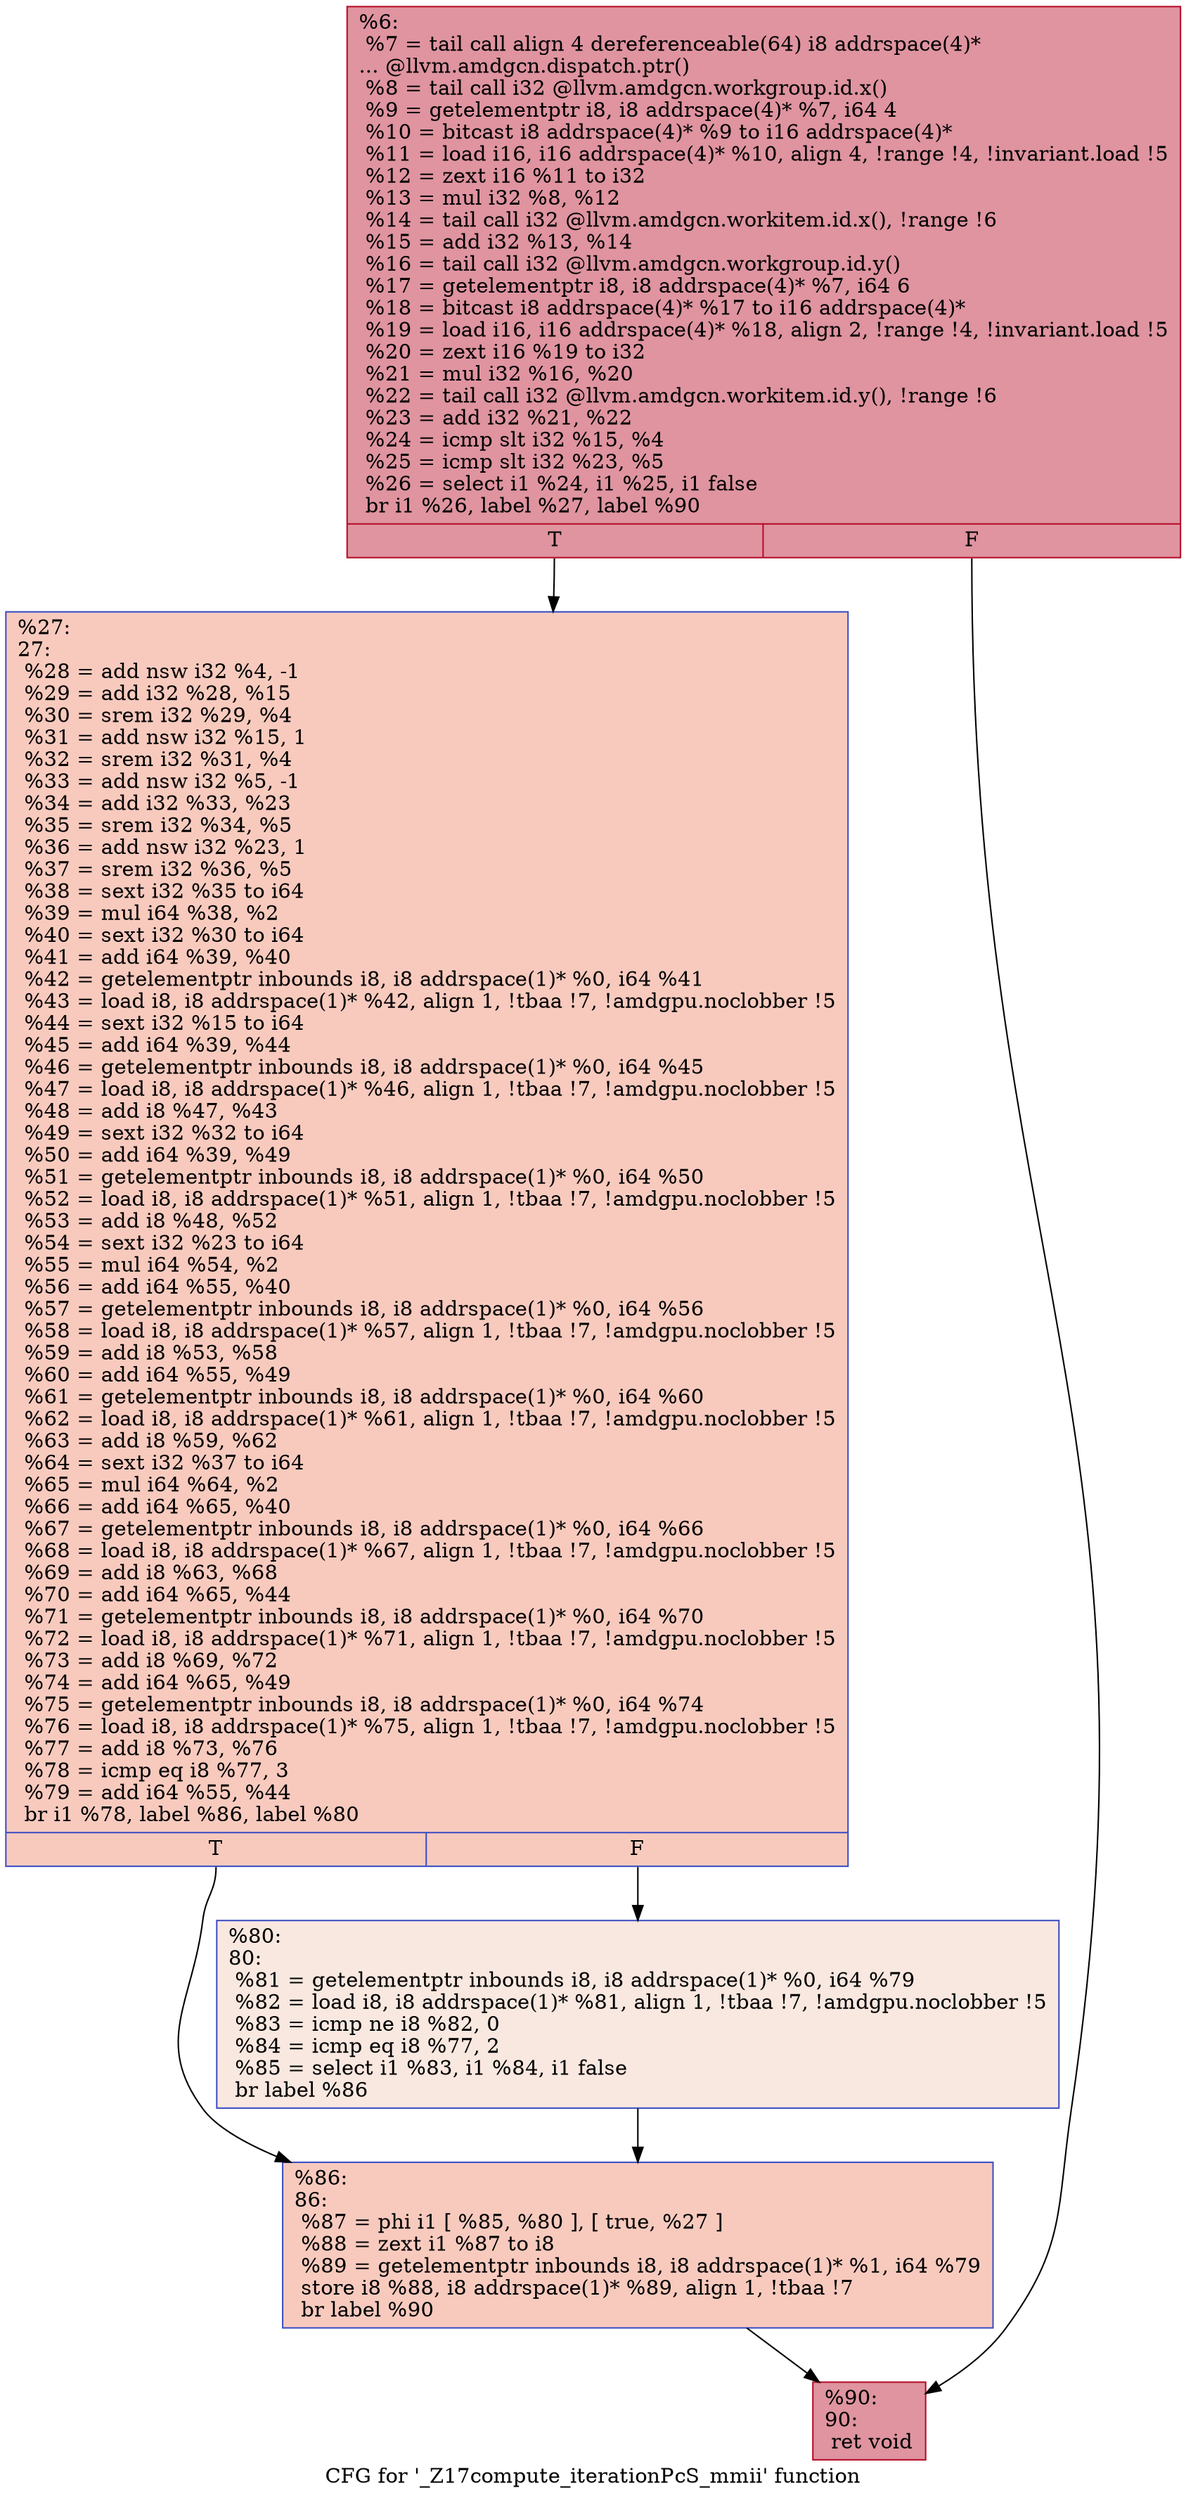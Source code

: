 digraph "CFG for '_Z17compute_iterationPcS_mmii' function" {
	label="CFG for '_Z17compute_iterationPcS_mmii' function";

	Node0x5787ce0 [shape=record,color="#b70d28ff", style=filled, fillcolor="#b70d2870",label="{%6:\l  %7 = tail call align 4 dereferenceable(64) i8 addrspace(4)*\l... @llvm.amdgcn.dispatch.ptr()\l  %8 = tail call i32 @llvm.amdgcn.workgroup.id.x()\l  %9 = getelementptr i8, i8 addrspace(4)* %7, i64 4\l  %10 = bitcast i8 addrspace(4)* %9 to i16 addrspace(4)*\l  %11 = load i16, i16 addrspace(4)* %10, align 4, !range !4, !invariant.load !5\l  %12 = zext i16 %11 to i32\l  %13 = mul i32 %8, %12\l  %14 = tail call i32 @llvm.amdgcn.workitem.id.x(), !range !6\l  %15 = add i32 %13, %14\l  %16 = tail call i32 @llvm.amdgcn.workgroup.id.y()\l  %17 = getelementptr i8, i8 addrspace(4)* %7, i64 6\l  %18 = bitcast i8 addrspace(4)* %17 to i16 addrspace(4)*\l  %19 = load i16, i16 addrspace(4)* %18, align 2, !range !4, !invariant.load !5\l  %20 = zext i16 %19 to i32\l  %21 = mul i32 %16, %20\l  %22 = tail call i32 @llvm.amdgcn.workitem.id.y(), !range !6\l  %23 = add i32 %21, %22\l  %24 = icmp slt i32 %15, %4\l  %25 = icmp slt i32 %23, %5\l  %26 = select i1 %24, i1 %25, i1 false\l  br i1 %26, label %27, label %90\l|{<s0>T|<s1>F}}"];
	Node0x5787ce0:s0 -> Node0x578b760;
	Node0x5787ce0:s1 -> Node0x578b7f0;
	Node0x578b760 [shape=record,color="#3d50c3ff", style=filled, fillcolor="#ef886b70",label="{%27:\l27:                                               \l  %28 = add nsw i32 %4, -1\l  %29 = add i32 %28, %15\l  %30 = srem i32 %29, %4\l  %31 = add nsw i32 %15, 1\l  %32 = srem i32 %31, %4\l  %33 = add nsw i32 %5, -1\l  %34 = add i32 %33, %23\l  %35 = srem i32 %34, %5\l  %36 = add nsw i32 %23, 1\l  %37 = srem i32 %36, %5\l  %38 = sext i32 %35 to i64\l  %39 = mul i64 %38, %2\l  %40 = sext i32 %30 to i64\l  %41 = add i64 %39, %40\l  %42 = getelementptr inbounds i8, i8 addrspace(1)* %0, i64 %41\l  %43 = load i8, i8 addrspace(1)* %42, align 1, !tbaa !7, !amdgpu.noclobber !5\l  %44 = sext i32 %15 to i64\l  %45 = add i64 %39, %44\l  %46 = getelementptr inbounds i8, i8 addrspace(1)* %0, i64 %45\l  %47 = load i8, i8 addrspace(1)* %46, align 1, !tbaa !7, !amdgpu.noclobber !5\l  %48 = add i8 %47, %43\l  %49 = sext i32 %32 to i64\l  %50 = add i64 %39, %49\l  %51 = getelementptr inbounds i8, i8 addrspace(1)* %0, i64 %50\l  %52 = load i8, i8 addrspace(1)* %51, align 1, !tbaa !7, !amdgpu.noclobber !5\l  %53 = add i8 %48, %52\l  %54 = sext i32 %23 to i64\l  %55 = mul i64 %54, %2\l  %56 = add i64 %55, %40\l  %57 = getelementptr inbounds i8, i8 addrspace(1)* %0, i64 %56\l  %58 = load i8, i8 addrspace(1)* %57, align 1, !tbaa !7, !amdgpu.noclobber !5\l  %59 = add i8 %53, %58\l  %60 = add i64 %55, %49\l  %61 = getelementptr inbounds i8, i8 addrspace(1)* %0, i64 %60\l  %62 = load i8, i8 addrspace(1)* %61, align 1, !tbaa !7, !amdgpu.noclobber !5\l  %63 = add i8 %59, %62\l  %64 = sext i32 %37 to i64\l  %65 = mul i64 %64, %2\l  %66 = add i64 %65, %40\l  %67 = getelementptr inbounds i8, i8 addrspace(1)* %0, i64 %66\l  %68 = load i8, i8 addrspace(1)* %67, align 1, !tbaa !7, !amdgpu.noclobber !5\l  %69 = add i8 %63, %68\l  %70 = add i64 %65, %44\l  %71 = getelementptr inbounds i8, i8 addrspace(1)* %0, i64 %70\l  %72 = load i8, i8 addrspace(1)* %71, align 1, !tbaa !7, !amdgpu.noclobber !5\l  %73 = add i8 %69, %72\l  %74 = add i64 %65, %49\l  %75 = getelementptr inbounds i8, i8 addrspace(1)* %0, i64 %74\l  %76 = load i8, i8 addrspace(1)* %75, align 1, !tbaa !7, !amdgpu.noclobber !5\l  %77 = add i8 %73, %76\l  %78 = icmp eq i8 %77, 3\l  %79 = add i64 %55, %44\l  br i1 %78, label %86, label %80\l|{<s0>T|<s1>F}}"];
	Node0x578b760:s0 -> Node0x578be20;
	Node0x578b760:s1 -> Node0x578e2b0;
	Node0x578e2b0 [shape=record,color="#3d50c3ff", style=filled, fillcolor="#f1ccb870",label="{%80:\l80:                                               \l  %81 = getelementptr inbounds i8, i8 addrspace(1)* %0, i64 %79\l  %82 = load i8, i8 addrspace(1)* %81, align 1, !tbaa !7, !amdgpu.noclobber !5\l  %83 = icmp ne i8 %82, 0\l  %84 = icmp eq i8 %77, 2\l  %85 = select i1 %83, i1 %84, i1 false\l  br label %86\l}"];
	Node0x578e2b0 -> Node0x578be20;
	Node0x578be20 [shape=record,color="#3d50c3ff", style=filled, fillcolor="#ef886b70",label="{%86:\l86:                                               \l  %87 = phi i1 [ %85, %80 ], [ true, %27 ]\l  %88 = zext i1 %87 to i8\l  %89 = getelementptr inbounds i8, i8 addrspace(1)* %1, i64 %79\l  store i8 %88, i8 addrspace(1)* %89, align 1, !tbaa !7\l  br label %90\l}"];
	Node0x578be20 -> Node0x578b7f0;
	Node0x578b7f0 [shape=record,color="#b70d28ff", style=filled, fillcolor="#b70d2870",label="{%90:\l90:                                               \l  ret void\l}"];
}
